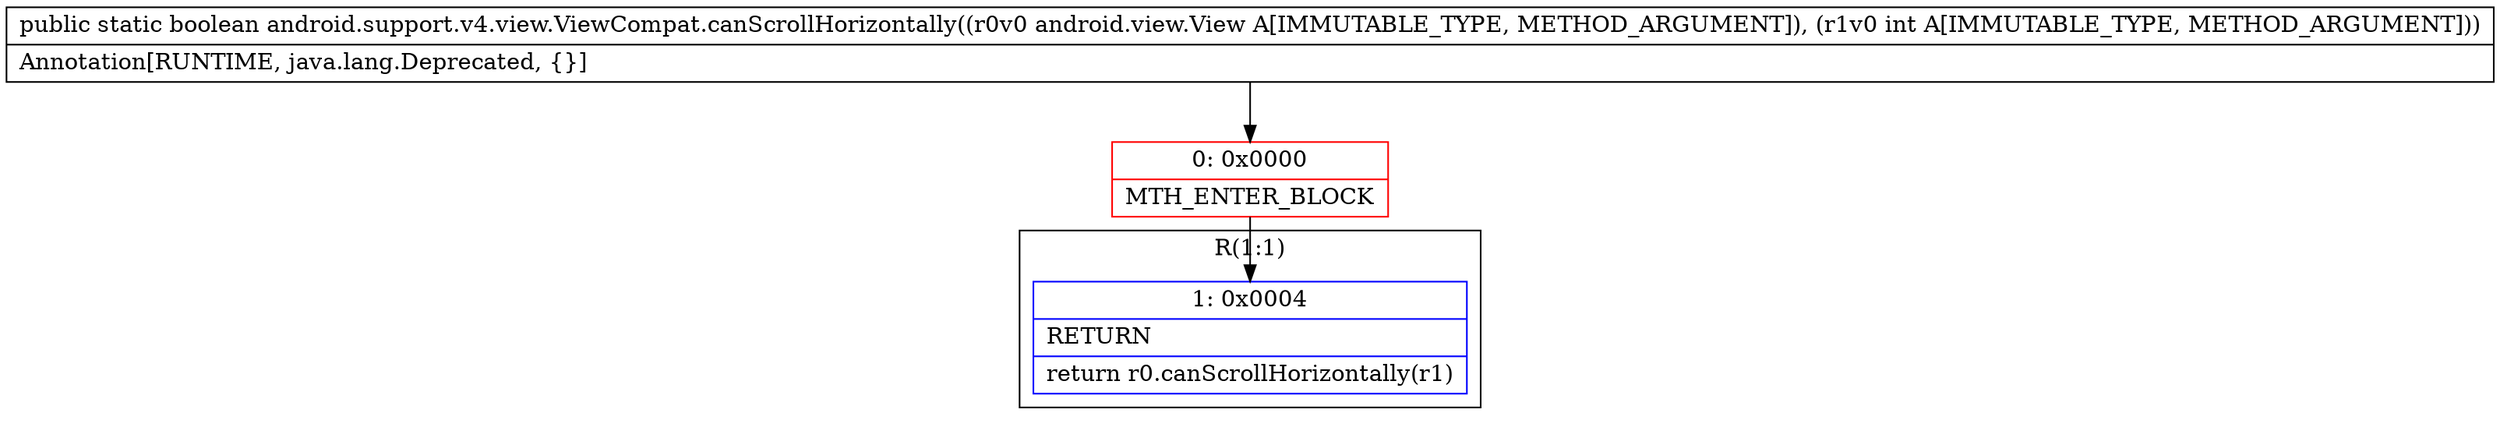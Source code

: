 digraph "CFG forandroid.support.v4.view.ViewCompat.canScrollHorizontally(Landroid\/view\/View;I)Z" {
subgraph cluster_Region_62320263 {
label = "R(1:1)";
node [shape=record,color=blue];
Node_1 [shape=record,label="{1\:\ 0x0004|RETURN\l|return r0.canScrollHorizontally(r1)\l}"];
}
Node_0 [shape=record,color=red,label="{0\:\ 0x0000|MTH_ENTER_BLOCK\l}"];
MethodNode[shape=record,label="{public static boolean android.support.v4.view.ViewCompat.canScrollHorizontally((r0v0 android.view.View A[IMMUTABLE_TYPE, METHOD_ARGUMENT]), (r1v0 int A[IMMUTABLE_TYPE, METHOD_ARGUMENT]))  | Annotation[RUNTIME, java.lang.Deprecated, \{\}]\l}"];
MethodNode -> Node_0;
Node_0 -> Node_1;
}

